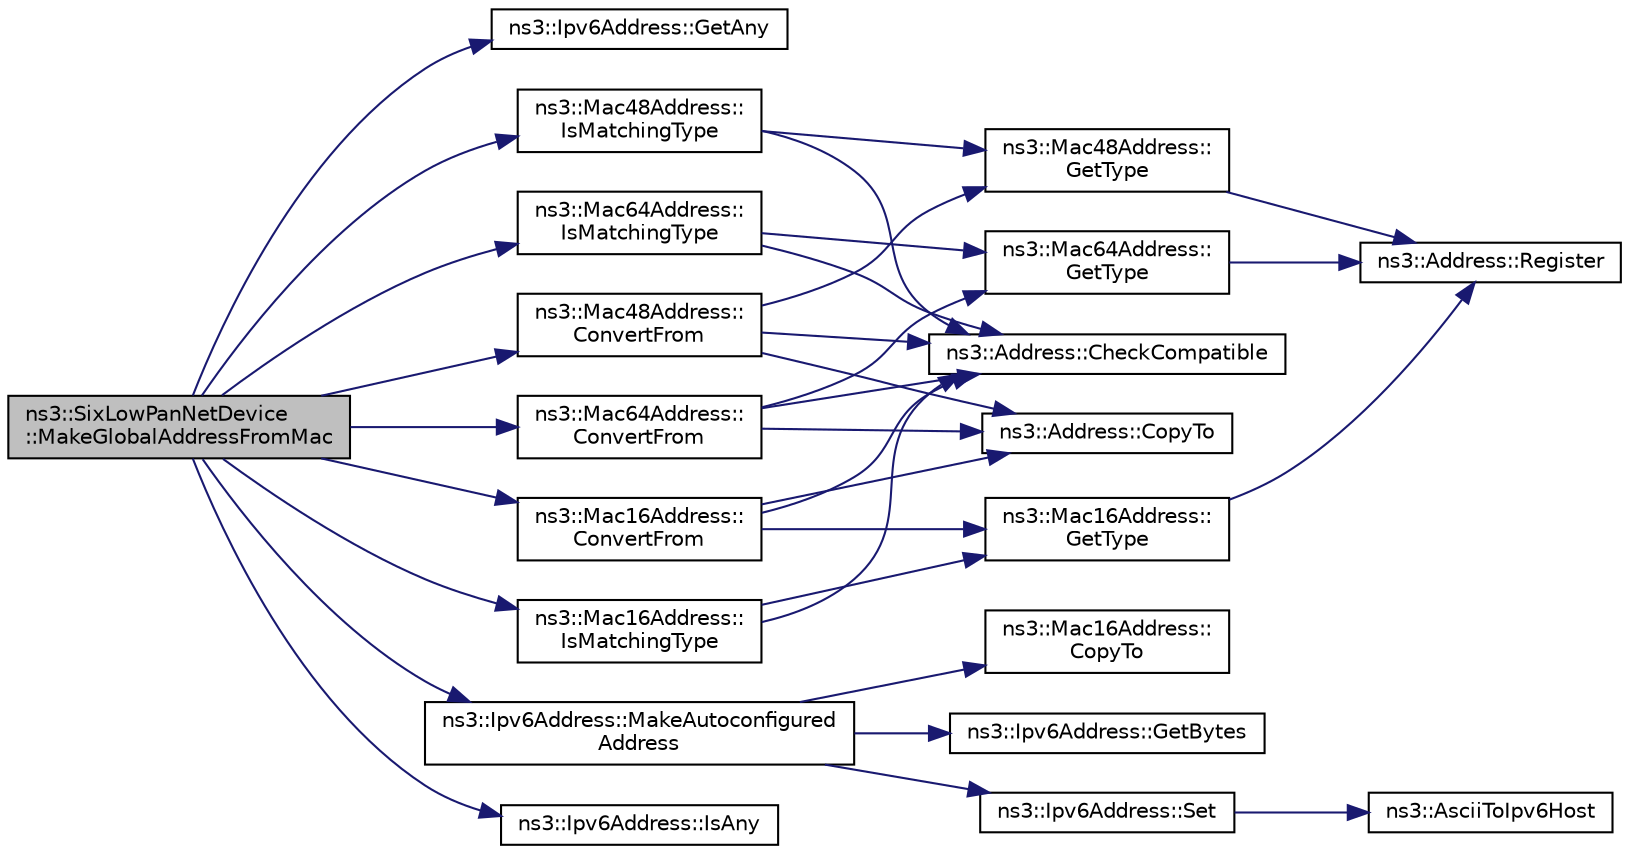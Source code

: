 digraph "ns3::SixLowPanNetDevice::MakeGlobalAddressFromMac"
{
  edge [fontname="Helvetica",fontsize="10",labelfontname="Helvetica",labelfontsize="10"];
  node [fontname="Helvetica",fontsize="10",shape=record];
  rankdir="LR";
  Node1 [label="ns3::SixLowPanNetDevice\l::MakeGlobalAddressFromMac",height=0.2,width=0.4,color="black", fillcolor="grey75", style="filled", fontcolor="black"];
  Node1 -> Node2 [color="midnightblue",fontsize="10",style="solid"];
  Node2 [label="ns3::Ipv6Address::GetAny",height=0.2,width=0.4,color="black", fillcolor="white", style="filled",URL="$d5/de6/classns3_1_1Ipv6Address.html#a2783e8badfc98c8b0a8508bba6e1b91e",tooltip="Get the \"any\" (::) Ipv6Address. "];
  Node1 -> Node3 [color="midnightblue",fontsize="10",style="solid"];
  Node3 [label="ns3::Mac48Address::\lIsMatchingType",height=0.2,width=0.4,color="black", fillcolor="white", style="filled",URL="$db/dee/classns3_1_1Mac48Address.html#a55cc1e3c6aa63fd1a4f8f7d9be4ae182"];
  Node3 -> Node4 [color="midnightblue",fontsize="10",style="solid"];
  Node4 [label="ns3::Address::CheckCompatible",height=0.2,width=0.4,color="black", fillcolor="white", style="filled",URL="$d2/d5f/classns3_1_1Address.html#a38688466338cf075e21fe45f7207c51f"];
  Node3 -> Node5 [color="midnightblue",fontsize="10",style="solid"];
  Node5 [label="ns3::Mac48Address::\lGetType",height=0.2,width=0.4,color="black", fillcolor="white", style="filled",URL="$db/dee/classns3_1_1Mac48Address.html#a5d365853b58b7acb2cc1cf905115891b",tooltip="Return the Type of address. "];
  Node5 -> Node6 [color="midnightblue",fontsize="10",style="solid"];
  Node6 [label="ns3::Address::Register",height=0.2,width=0.4,color="black", fillcolor="white", style="filled",URL="$d2/d5f/classns3_1_1Address.html#a75d239c79bb3c39d64a8db4f2d3d9b20"];
  Node1 -> Node7 [color="midnightblue",fontsize="10",style="solid"];
  Node7 [label="ns3::Ipv6Address::MakeAutoconfigured\lAddress",height=0.2,width=0.4,color="black", fillcolor="white", style="filled",URL="$d5/de6/classns3_1_1Ipv6Address.html#a74e6a79f61e9edd0ebdbafb4db88dc35",tooltip="Make the autoconfigured IPv6 address with Mac16Address. "];
  Node7 -> Node8 [color="midnightblue",fontsize="10",style="solid"];
  Node8 [label="ns3::Mac16Address::\lCopyTo",height=0.2,width=0.4,color="black", fillcolor="white", style="filled",URL="$d9/d35/classns3_1_1Mac16Address.html#a56494cead46ca8b9fcb5b716e1416180"];
  Node7 -> Node9 [color="midnightblue",fontsize="10",style="solid"];
  Node9 [label="ns3::Ipv6Address::GetBytes",height=0.2,width=0.4,color="black", fillcolor="white", style="filled",URL="$d5/de6/classns3_1_1Ipv6Address.html#ab0584d5f11901b3a560be98afe358648",tooltip="Get the bytes corresponding to the address. "];
  Node7 -> Node10 [color="midnightblue",fontsize="10",style="solid"];
  Node10 [label="ns3::Ipv6Address::Set",height=0.2,width=0.4,color="black", fillcolor="white", style="filled",URL="$d5/de6/classns3_1_1Ipv6Address.html#aa5566a72cd0db41ef149a444977b6d7f",tooltip="Sets an Ipv6Address by parsing the input C-string. "];
  Node10 -> Node11 [color="midnightblue",fontsize="10",style="solid"];
  Node11 [label="ns3::AsciiToIpv6Host",height=0.2,width=0.4,color="black", fillcolor="white", style="filled",URL="$d7/d2e/namespacens3.html#aba8266b47e04689cbaa4d1c34e68fedf",tooltip="Convert an IPv6 C-string into a 128-bit representation. "];
  Node1 -> Node12 [color="midnightblue",fontsize="10",style="solid"];
  Node12 [label="ns3::Mac48Address::\lConvertFrom",height=0.2,width=0.4,color="black", fillcolor="white", style="filled",URL="$db/dee/classns3_1_1Mac48Address.html#a911ce13603a9ef837545a032b6523ae4"];
  Node12 -> Node4 [color="midnightblue",fontsize="10",style="solid"];
  Node12 -> Node5 [color="midnightblue",fontsize="10",style="solid"];
  Node12 -> Node13 [color="midnightblue",fontsize="10",style="solid"];
  Node13 [label="ns3::Address::CopyTo",height=0.2,width=0.4,color="black", fillcolor="white", style="filled",URL="$d2/d5f/classns3_1_1Address.html#a6d2f5089f145dc5ce1e20abc263d511d",tooltip="Copy the address bytes into a buffer. "];
  Node1 -> Node14 [color="midnightblue",fontsize="10",style="solid"];
  Node14 [label="ns3::Mac64Address::\lIsMatchingType",height=0.2,width=0.4,color="black", fillcolor="white", style="filled",URL="$d7/d9c/classns3_1_1Mac64Address.html#a50014d1350f72b89857f0262be927073"];
  Node14 -> Node4 [color="midnightblue",fontsize="10",style="solid"];
  Node14 -> Node15 [color="midnightblue",fontsize="10",style="solid"];
  Node15 [label="ns3::Mac64Address::\lGetType",height=0.2,width=0.4,color="black", fillcolor="white", style="filled",URL="$d7/d9c/classns3_1_1Mac64Address.html#aa84ce4d8d0d5b5454778b54757abfaa3",tooltip="Return the Type of address. "];
  Node15 -> Node6 [color="midnightblue",fontsize="10",style="solid"];
  Node1 -> Node16 [color="midnightblue",fontsize="10",style="solid"];
  Node16 [label="ns3::Mac64Address::\lConvertFrom",height=0.2,width=0.4,color="black", fillcolor="white", style="filled",URL="$d7/d9c/classns3_1_1Mac64Address.html#a9d73aef28cf6b6edf423b418ce014b10"];
  Node16 -> Node4 [color="midnightblue",fontsize="10",style="solid"];
  Node16 -> Node15 [color="midnightblue",fontsize="10",style="solid"];
  Node16 -> Node13 [color="midnightblue",fontsize="10",style="solid"];
  Node1 -> Node17 [color="midnightblue",fontsize="10",style="solid"];
  Node17 [label="ns3::Mac16Address::\lIsMatchingType",height=0.2,width=0.4,color="black", fillcolor="white", style="filled",URL="$d9/d35/classns3_1_1Mac16Address.html#a2d7aa9e24afc8e02a25ab449b0b99b1f"];
  Node17 -> Node4 [color="midnightblue",fontsize="10",style="solid"];
  Node17 -> Node18 [color="midnightblue",fontsize="10",style="solid"];
  Node18 [label="ns3::Mac16Address::\lGetType",height=0.2,width=0.4,color="black", fillcolor="white", style="filled",URL="$d9/d35/classns3_1_1Mac16Address.html#a0cf82ff2c102274ac243b24f95992680",tooltip="Return the Type of address. "];
  Node18 -> Node6 [color="midnightblue",fontsize="10",style="solid"];
  Node1 -> Node19 [color="midnightblue",fontsize="10",style="solid"];
  Node19 [label="ns3::Mac16Address::\lConvertFrom",height=0.2,width=0.4,color="black", fillcolor="white", style="filled",URL="$d9/d35/classns3_1_1Mac16Address.html#a6822cde696a7be24782dc8e1de2f1449"];
  Node19 -> Node4 [color="midnightblue",fontsize="10",style="solid"];
  Node19 -> Node18 [color="midnightblue",fontsize="10",style="solid"];
  Node19 -> Node13 [color="midnightblue",fontsize="10",style="solid"];
  Node1 -> Node20 [color="midnightblue",fontsize="10",style="solid"];
  Node20 [label="ns3::Ipv6Address::IsAny",height=0.2,width=0.4,color="black", fillcolor="white", style="filled",URL="$d5/de6/classns3_1_1Ipv6Address.html#a6f15ff7a41a6ae2171cdeda2a53179b8",tooltip="If the IPv6 address is the \"Any\" address. "];
}
